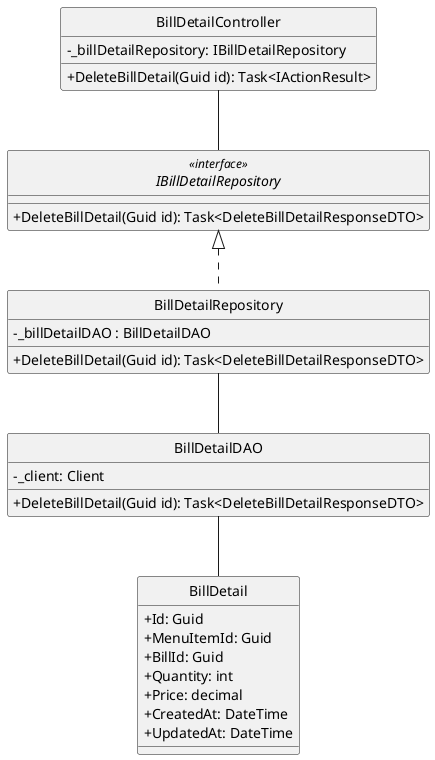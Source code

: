 @startuml
hide circle
skinparam classAttributeIconSize 0

class BillDetailController {
    - _billDetailRepository: IBillDetailRepository 
    + DeleteBillDetail(Guid id): Task<IActionResult>
}

interface IBillDetailRepository<<interface>>  {
    +DeleteBillDetail(Guid id): Task<DeleteBillDetailResponseDTO>
}

class BillDetailRepository {
    - _billDetailDAO : BillDetailDAO
    +DeleteBillDetail(Guid id): Task<DeleteBillDetailResponseDTO>
}

class BillDetailDAO {
    - _client: Client
    +DeleteBillDetail(Guid id): Task<DeleteBillDetailResponseDTO>
}

class BillDetail {
    +Id: Guid
    +MenuItemId: Guid
    +BillId: Guid
    +Quantity: int
    +Price: decimal
    +CreatedAt: DateTime
    +UpdatedAt: DateTime
}

BillDetailController -- IBillDetailRepository
IBillDetailRepository <|.. BillDetailRepository
BillDetailRepository -- BillDetailDAO
BillDetailDAO -- BillDetail

@enduml
